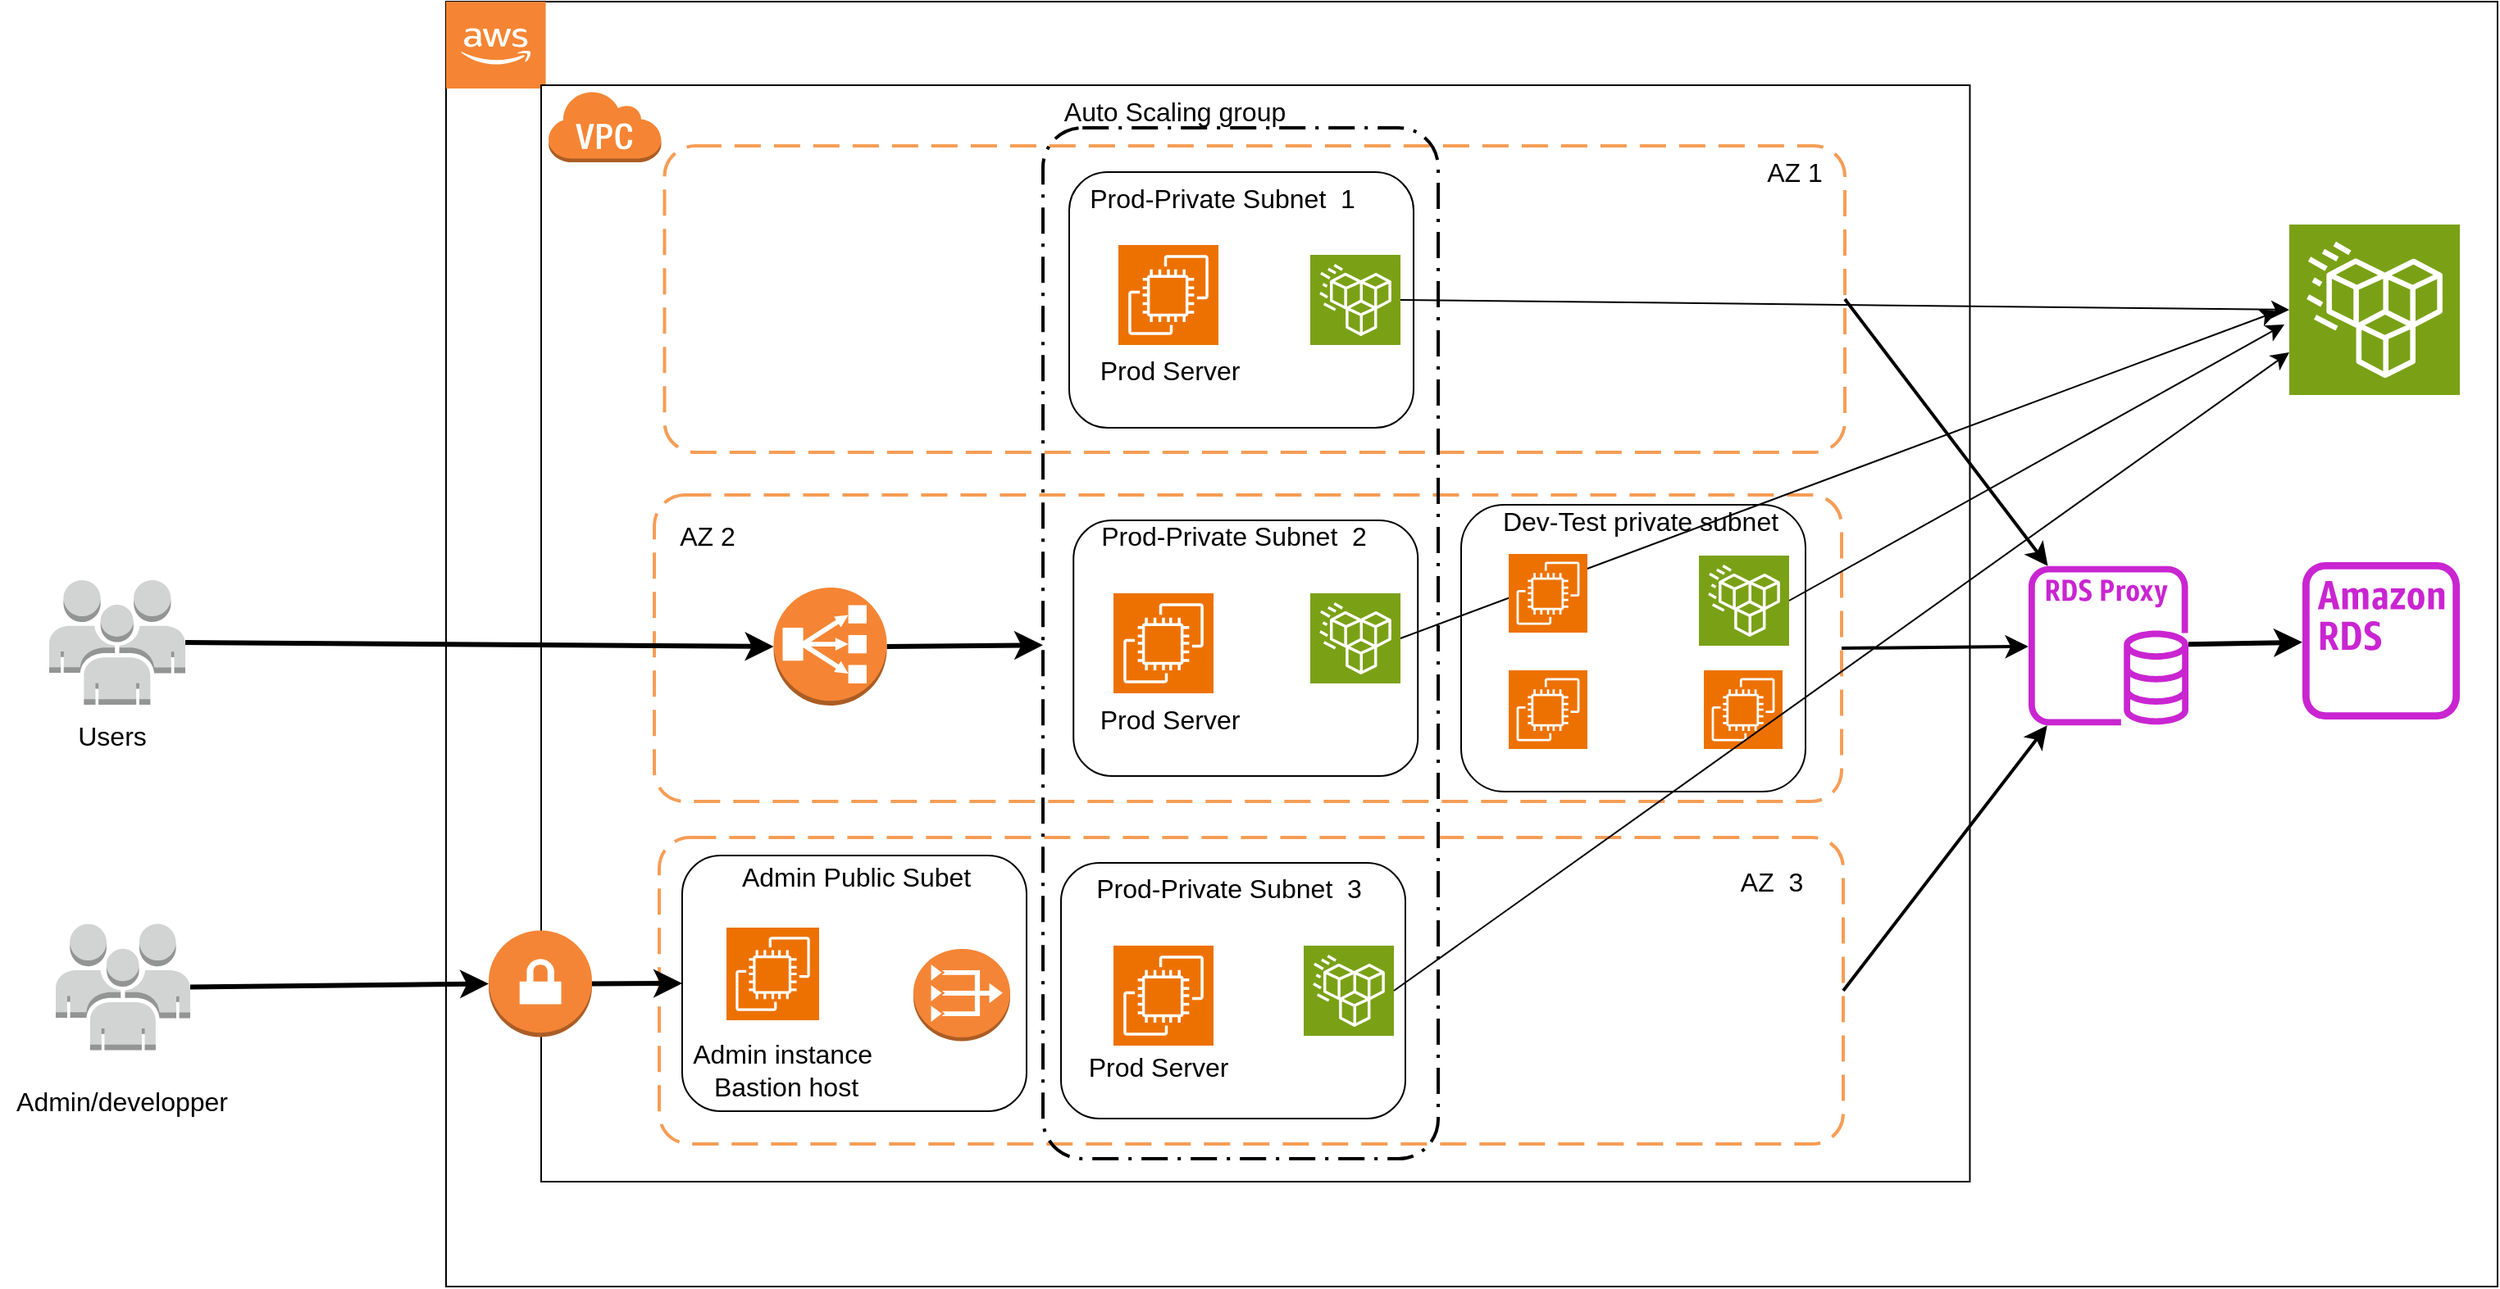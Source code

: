 <mxfile version="22.1.2" type="device">
  <diagram name="Page-1" id="CwY89t2_n0_SQyX8OJzq">
    <mxGraphModel dx="2057" dy="820" grid="0" gridSize="10" guides="1" tooltips="1" connect="1" arrows="1" fold="1" page="0" pageScale="1" pageWidth="827" pageHeight="1169" math="0" shadow="0">
      <root>
        <mxCell id="0" />
        <mxCell id="1" parent="0" />
        <mxCell id="4jzTTjrjdmEIiYbNlr1m-20" value="" style="group" vertex="1" connectable="0" parent="1">
          <mxGeometry x="-464" y="204" width="1251" height="784" as="geometry" />
        </mxCell>
        <mxCell id="4jzTTjrjdmEIiYbNlr1m-8" value="" style="rounded=0;whiteSpace=wrap;html=1;fontSize=16;" vertex="1" parent="4jzTTjrjdmEIiYbNlr1m-20">
          <mxGeometry width="1251" height="784" as="geometry" />
        </mxCell>
        <mxCell id="4jzTTjrjdmEIiYbNlr1m-9" value="" style="outlineConnect=0;dashed=0;verticalLabelPosition=bottom;verticalAlign=top;align=center;html=1;shape=mxgraph.aws3.cloud_2;fillColor=#F58534;gradientColor=none;fontSize=16;" vertex="1" parent="4jzTTjrjdmEIiYbNlr1m-20">
          <mxGeometry width="60.773" height="53" as="geometry" />
        </mxCell>
        <mxCell id="4jzTTjrjdmEIiYbNlr1m-26" value="" style="group" vertex="1" connectable="0" parent="4jzTTjrjdmEIiYbNlr1m-20">
          <mxGeometry x="62" y="54" width="871.23" height="669" as="geometry" />
        </mxCell>
        <mxCell id="4jzTTjrjdmEIiYbNlr1m-21" value="" style="rounded=0;whiteSpace=wrap;html=1;fontSize=16;" vertex="1" parent="4jzTTjrjdmEIiYbNlr1m-26">
          <mxGeometry x="-4" y="-3" width="871.23" height="669" as="geometry" />
        </mxCell>
        <mxCell id="4jzTTjrjdmEIiYbNlr1m-22" value="" style="outlineConnect=0;dashed=0;verticalLabelPosition=bottom;verticalAlign=top;align=center;html=1;shape=mxgraph.aws3.virtual_private_cloud;fillColor=#F58534;gradientColor=none;fontSize=16;" vertex="1" parent="4jzTTjrjdmEIiYbNlr1m-26">
          <mxGeometry width="69.23" height="44" as="geometry" />
        </mxCell>
        <mxCell id="4jzTTjrjdmEIiYbNlr1m-27" value="" style="rounded=1;arcSize=10;dashed=1;strokeColor=#F59D56;fillColor=none;gradientColor=none;dashPattern=8 4;strokeWidth=2;fontSize=16;" vertex="1" parent="4jzTTjrjdmEIiYbNlr1m-26">
          <mxGeometry x="65" y="247" width="724" height="187" as="geometry" />
        </mxCell>
        <mxCell id="4jzTTjrjdmEIiYbNlr1m-30" value="" style="rounded=1;arcSize=10;dashed=1;strokeColor=#F59D56;fillColor=none;gradientColor=none;dashPattern=8 4;strokeWidth=2;fontSize=16;" vertex="1" parent="4jzTTjrjdmEIiYbNlr1m-26">
          <mxGeometry x="71.23" y="34" width="719.77" height="187" as="geometry" />
        </mxCell>
        <mxCell id="4jzTTjrjdmEIiYbNlr1m-31" value="" style="rounded=1;arcSize=10;dashed=1;strokeColor=#F59D56;fillColor=none;gradientColor=none;dashPattern=8 4;strokeWidth=2;fontSize=16;" vertex="1" parent="4jzTTjrjdmEIiYbNlr1m-26">
          <mxGeometry x="68" y="456" width="722" height="187" as="geometry" />
        </mxCell>
        <mxCell id="4jzTTjrjdmEIiYbNlr1m-36" value="" style="rounded=1;whiteSpace=wrap;html=1;fontSize=16;" vertex="1" parent="4jzTTjrjdmEIiYbNlr1m-26">
          <mxGeometry x="82" y="467" width="210" height="156" as="geometry" />
        </mxCell>
        <mxCell id="4jzTTjrjdmEIiYbNlr1m-37" value="" style="rounded=1;whiteSpace=wrap;html=1;fontSize=16;" vertex="1" parent="4jzTTjrjdmEIiYbNlr1m-26">
          <mxGeometry x="318" y="50" width="210" height="156" as="geometry" />
        </mxCell>
        <mxCell id="4jzTTjrjdmEIiYbNlr1m-38" value="" style="rounded=1;whiteSpace=wrap;html=1;fontSize=16;" vertex="1" parent="4jzTTjrjdmEIiYbNlr1m-26">
          <mxGeometry x="557" y="253" width="210" height="175" as="geometry" />
        </mxCell>
        <mxCell id="4jzTTjrjdmEIiYbNlr1m-39" value="" style="rounded=1;whiteSpace=wrap;html=1;fontSize=16;" vertex="1" parent="4jzTTjrjdmEIiYbNlr1m-26">
          <mxGeometry x="313" y="471.5" width="210" height="156" as="geometry" />
        </mxCell>
        <mxCell id="4jzTTjrjdmEIiYbNlr1m-41" value="" style="rounded=1;whiteSpace=wrap;html=1;fontSize=16;" vertex="1" parent="4jzTTjrjdmEIiYbNlr1m-26">
          <mxGeometry x="320.61" y="262.5" width="210" height="156" as="geometry" />
        </mxCell>
        <mxCell id="4jzTTjrjdmEIiYbNlr1m-44" value="" style="rounded=1;arcSize=10;dashed=1;fillColor=none;gradientColor=none;dashPattern=8 3 1 3;strokeWidth=2;fontSize=16;" vertex="1" parent="4jzTTjrjdmEIiYbNlr1m-26">
          <mxGeometry x="302" y="23" width="241" height="629" as="geometry" />
        </mxCell>
        <mxCell id="4jzTTjrjdmEIiYbNlr1m-78" style="edgeStyle=none;curved=1;rounded=0;orthogonalLoop=1;jettySize=auto;html=1;exitX=1;exitY=0.5;exitDx=0;exitDy=0;exitPerimeter=0;fontSize=12;startSize=8;endSize=8;strokeWidth=3;" edge="1" parent="4jzTTjrjdmEIiYbNlr1m-26" source="4jzTTjrjdmEIiYbNlr1m-45" target="4jzTTjrjdmEIiYbNlr1m-44">
          <mxGeometry relative="1" as="geometry" />
        </mxCell>
        <mxCell id="4jzTTjrjdmEIiYbNlr1m-47" value="" style="sketch=0;points=[[0,0,0],[0.25,0,0],[0.5,0,0],[0.75,0,0],[1,0,0],[0,1,0],[0.25,1,0],[0.5,1,0],[0.75,1,0],[1,1,0],[0,0.25,0],[0,0.5,0],[0,0.75,0],[1,0.25,0],[1,0.5,0],[1,0.75,0]];outlineConnect=0;fontColor=#232F3E;fillColor=#7AA116;strokeColor=#ffffff;dashed=0;verticalLabelPosition=bottom;verticalAlign=top;align=center;html=1;fontSize=12;fontStyle=0;aspect=fixed;shape=mxgraph.aws4.resourceIcon;resIcon=mxgraph.aws4.efs_standard;" vertex="1" parent="4jzTTjrjdmEIiYbNlr1m-26">
          <mxGeometry x="465" y="100.5" width="55" height="55" as="geometry" />
        </mxCell>
        <mxCell id="4jzTTjrjdmEIiYbNlr1m-120" style="edgeStyle=none;curved=1;rounded=0;orthogonalLoop=1;jettySize=auto;html=1;exitX=1;exitY=0.5;exitDx=0;exitDy=0;exitPerimeter=0;fontSize=12;startSize=8;endSize=8;" edge="1" parent="4jzTTjrjdmEIiYbNlr1m-26" source="4jzTTjrjdmEIiYbNlr1m-48">
          <mxGeometry relative="1" as="geometry">
            <mxPoint x="1055" y="134.857" as="targetPoint" />
          </mxGeometry>
        </mxCell>
        <mxCell id="4jzTTjrjdmEIiYbNlr1m-48" value="" style="sketch=0;points=[[0,0,0],[0.25,0,0],[0.5,0,0],[0.75,0,0],[1,0,0],[0,1,0],[0.25,1,0],[0.5,1,0],[0.75,1,0],[1,1,0],[0,0.25,0],[0,0.5,0],[0,0.75,0],[1,0.25,0],[1,0.5,0],[1,0.75,0]];outlineConnect=0;fontColor=#232F3E;fillColor=#7AA116;strokeColor=#ffffff;dashed=0;verticalLabelPosition=bottom;verticalAlign=top;align=center;html=1;fontSize=12;fontStyle=0;aspect=fixed;shape=mxgraph.aws4.resourceIcon;resIcon=mxgraph.aws4.efs_standard;" vertex="1" parent="4jzTTjrjdmEIiYbNlr1m-26">
          <mxGeometry x="465" y="307" width="55" height="55" as="geometry" />
        </mxCell>
        <mxCell id="4jzTTjrjdmEIiYbNlr1m-49" value="" style="sketch=0;points=[[0,0,0],[0.25,0,0],[0.5,0,0],[0.75,0,0],[1,0,0],[0,1,0],[0.25,1,0],[0.5,1,0],[0.75,1,0],[1,1,0],[0,0.25,0],[0,0.5,0],[0,0.75,0],[1,0.25,0],[1,0.5,0],[1,0.75,0]];outlineConnect=0;fontColor=#232F3E;fillColor=#7AA116;strokeColor=#ffffff;dashed=0;verticalLabelPosition=bottom;verticalAlign=top;align=center;html=1;fontSize=12;fontStyle=0;aspect=fixed;shape=mxgraph.aws4.resourceIcon;resIcon=mxgraph.aws4.efs_standard;" vertex="1" parent="4jzTTjrjdmEIiYbNlr1m-26">
          <mxGeometry x="461" y="522" width="55" height="55" as="geometry" />
        </mxCell>
        <mxCell id="4jzTTjrjdmEIiYbNlr1m-66" value="" style="sketch=0;points=[[0,0,0],[0.25,0,0],[0.5,0,0],[0.75,0,0],[1,0,0],[0,1,0],[0.25,1,0],[0.5,1,0],[0.75,1,0],[1,1,0],[0,0.25,0],[0,0.5,0],[0,0.75,0],[1,0.25,0],[1,0.5,0],[1,0.75,0]];outlineConnect=0;fontColor=#232F3E;fillColor=#7AA116;strokeColor=#ffffff;dashed=0;verticalLabelPosition=bottom;verticalAlign=top;align=center;html=1;fontSize=12;fontStyle=0;aspect=fixed;shape=mxgraph.aws4.resourceIcon;resIcon=mxgraph.aws4.efs_standard;" vertex="1" parent="4jzTTjrjdmEIiYbNlr1m-26">
          <mxGeometry x="702" y="284" width="55" height="55" as="geometry" />
        </mxCell>
        <mxCell id="4jzTTjrjdmEIiYbNlr1m-80" value="" style="sketch=0;points=[[0,0,0],[0.25,0,0],[0.5,0,0],[0.75,0,0],[1,0,0],[0,1,0],[0.25,1,0],[0.5,1,0],[0.75,1,0],[1,1,0],[0,0.25,0],[0,0.5,0],[0,0.75,0],[1,0.25,0],[1,0.5,0],[1,0.75,0]];outlineConnect=0;fontColor=#232F3E;fillColor=#ED7100;strokeColor=#ffffff;dashed=0;verticalLabelPosition=bottom;verticalAlign=top;align=center;html=1;fontSize=12;fontStyle=0;aspect=fixed;shape=mxgraph.aws4.resourceIcon;resIcon=mxgraph.aws4.ec2;" vertex="1" parent="4jzTTjrjdmEIiYbNlr1m-26">
          <mxGeometry x="109" y="511" width="56.5" height="56.5" as="geometry" />
        </mxCell>
        <mxCell id="4jzTTjrjdmEIiYbNlr1m-81" value="" style="sketch=0;points=[[0,0,0],[0.25,0,0],[0.5,0,0],[0.75,0,0],[1,0,0],[0,1,0],[0.25,1,0],[0.5,1,0],[0.75,1,0],[1,1,0],[0,0.25,0],[0,0.5,0],[0,0.75,0],[1,0.25,0],[1,0.5,0],[1,0.75,0]];outlineConnect=0;fontColor=#232F3E;fillColor=#ED7100;strokeColor=#ffffff;dashed=0;verticalLabelPosition=bottom;verticalAlign=top;align=center;html=1;fontSize=12;fontStyle=0;aspect=fixed;shape=mxgraph.aws4.resourceIcon;resIcon=mxgraph.aws4.ec2;" vertex="1" parent="4jzTTjrjdmEIiYbNlr1m-26">
          <mxGeometry x="348" y="94.5" width="61" height="61" as="geometry" />
        </mxCell>
        <mxCell id="4jzTTjrjdmEIiYbNlr1m-82" value="" style="sketch=0;points=[[0,0,0],[0.25,0,0],[0.5,0,0],[0.75,0,0],[1,0,0],[0,1,0],[0.25,1,0],[0.5,1,0],[0.75,1,0],[1,1,0],[0,0.25,0],[0,0.5,0],[0,0.75,0],[1,0.25,0],[1,0.5,0],[1,0.75,0]];outlineConnect=0;fontColor=#232F3E;fillColor=#ED7100;strokeColor=#ffffff;dashed=0;verticalLabelPosition=bottom;verticalAlign=top;align=center;html=1;fontSize=12;fontStyle=0;aspect=fixed;shape=mxgraph.aws4.resourceIcon;resIcon=mxgraph.aws4.ec2;" vertex="1" parent="4jzTTjrjdmEIiYbNlr1m-26">
          <mxGeometry x="345" y="307" width="61" height="61" as="geometry" />
        </mxCell>
        <mxCell id="4jzTTjrjdmEIiYbNlr1m-83" value="" style="sketch=0;points=[[0,0,0],[0.25,0,0],[0.5,0,0],[0.75,0,0],[1,0,0],[0,1,0],[0.25,1,0],[0.5,1,0],[0.75,1,0],[1,1,0],[0,0.25,0],[0,0.5,0],[0,0.75,0],[1,0.25,0],[1,0.5,0],[1,0.75,0]];outlineConnect=0;fontColor=#232F3E;fillColor=#ED7100;strokeColor=#ffffff;dashed=0;verticalLabelPosition=bottom;verticalAlign=top;align=center;html=1;fontSize=12;fontStyle=0;aspect=fixed;shape=mxgraph.aws4.resourceIcon;resIcon=mxgraph.aws4.ec2;" vertex="1" parent="4jzTTjrjdmEIiYbNlr1m-26">
          <mxGeometry x="345" y="522" width="61" height="61" as="geometry" />
        </mxCell>
        <mxCell id="4jzTTjrjdmEIiYbNlr1m-84" value="" style="sketch=0;points=[[0,0,0],[0.25,0,0],[0.5,0,0],[0.75,0,0],[1,0,0],[0,1,0],[0.25,1,0],[0.5,1,0],[0.75,1,0],[1,1,0],[0,0.25,0],[0,0.5,0],[0,0.75,0],[1,0.25,0],[1,0.5,0],[1,0.75,0]];outlineConnect=0;fontColor=#232F3E;fillColor=#ED7100;strokeColor=#ffffff;dashed=0;verticalLabelPosition=bottom;verticalAlign=top;align=center;html=1;fontSize=12;fontStyle=0;aspect=fixed;shape=mxgraph.aws4.resourceIcon;resIcon=mxgraph.aws4.ec2;" vertex="1" parent="4jzTTjrjdmEIiYbNlr1m-26">
          <mxGeometry x="586" y="283" width="48" height="48" as="geometry" />
        </mxCell>
        <mxCell id="4jzTTjrjdmEIiYbNlr1m-85" value="" style="sketch=0;points=[[0,0,0],[0.25,0,0],[0.5,0,0],[0.75,0,0],[1,0,0],[0,1,0],[0.25,1,0],[0.5,1,0],[0.75,1,0],[1,1,0],[0,0.25,0],[0,0.5,0],[0,0.75,0],[1,0.25,0],[1,0.5,0],[1,0.75,0]];outlineConnect=0;fontColor=#232F3E;fillColor=#ED7100;strokeColor=#ffffff;dashed=0;verticalLabelPosition=bottom;verticalAlign=top;align=center;html=1;fontSize=12;fontStyle=0;aspect=fixed;shape=mxgraph.aws4.resourceIcon;resIcon=mxgraph.aws4.ec2;" vertex="1" parent="4jzTTjrjdmEIiYbNlr1m-26">
          <mxGeometry x="586" y="354" width="48" height="48" as="geometry" />
        </mxCell>
        <mxCell id="4jzTTjrjdmEIiYbNlr1m-86" value="" style="sketch=0;points=[[0,0,0],[0.25,0,0],[0.5,0,0],[0.75,0,0],[1,0,0],[0,1,0],[0.25,1,0],[0.5,1,0],[0.75,1,0],[1,1,0],[0,0.25,0],[0,0.5,0],[0,0.75,0],[1,0.25,0],[1,0.5,0],[1,0.75,0]];outlineConnect=0;fontColor=#232F3E;fillColor=#ED7100;strokeColor=#ffffff;dashed=0;verticalLabelPosition=bottom;verticalAlign=top;align=center;html=1;fontSize=12;fontStyle=0;aspect=fixed;shape=mxgraph.aws4.resourceIcon;resIcon=mxgraph.aws4.ec2;" vertex="1" parent="4jzTTjrjdmEIiYbNlr1m-26">
          <mxGeometry x="705" y="354" width="48" height="48" as="geometry" />
        </mxCell>
        <mxCell id="4jzTTjrjdmEIiYbNlr1m-93" style="edgeStyle=none;curved=1;rounded=0;orthogonalLoop=1;jettySize=auto;html=1;exitX=1;exitY=0.5;exitDx=0;exitDy=0;exitPerimeter=0;entryX=0;entryY=0.5;entryDx=0;entryDy=0;fontSize=12;startSize=8;endSize=8;strokeWidth=3;" edge="1" parent="4jzTTjrjdmEIiYbNlr1m-26" source="4jzTTjrjdmEIiYbNlr1m-87" target="4jzTTjrjdmEIiYbNlr1m-36">
          <mxGeometry relative="1" as="geometry" />
        </mxCell>
        <mxCell id="4jzTTjrjdmEIiYbNlr1m-87" value="" style="outlineConnect=0;dashed=0;verticalLabelPosition=bottom;verticalAlign=top;align=center;html=1;shape=mxgraph.aws3.vpn_gateway;fillColor=#F58536;gradientColor=none;fontSize=16;" vertex="1" parent="4jzTTjrjdmEIiYbNlr1m-26">
          <mxGeometry x="-36" y="512.75" width="63" height="65" as="geometry" />
        </mxCell>
        <mxCell id="4jzTTjrjdmEIiYbNlr1m-97" value="Admin instance&amp;nbsp;&lt;br&gt;Bastion host" style="text;html=1;align=center;verticalAlign=middle;resizable=0;points=[];autosize=1;strokeColor=none;fillColor=none;fontSize=16;" vertex="1" parent="4jzTTjrjdmEIiYbNlr1m-26">
          <mxGeometry x="79" y="573" width="132" height="50" as="geometry" />
        </mxCell>
        <mxCell id="4jzTTjrjdmEIiYbNlr1m-98" value="" style="outlineConnect=0;dashed=0;verticalLabelPosition=bottom;verticalAlign=top;align=center;html=1;shape=mxgraph.aws3.vpc_nat_gateway;fillColor=#F58536;gradientColor=none;fontSize=16;" vertex="1" parent="4jzTTjrjdmEIiYbNlr1m-26">
          <mxGeometry x="223" y="524" width="59" height="56.25" as="geometry" />
        </mxCell>
        <mxCell id="4jzTTjrjdmEIiYbNlr1m-99" value="Prod Server" style="text;html=1;align=center;verticalAlign=middle;resizable=0;points=[];autosize=1;strokeColor=none;fillColor=none;fontSize=16;" vertex="1" parent="4jzTTjrjdmEIiYbNlr1m-26">
          <mxGeometry x="327.5" y="155.5" width="103" height="31" as="geometry" />
        </mxCell>
        <mxCell id="4jzTTjrjdmEIiYbNlr1m-100" value="Prod Server" style="text;html=1;align=center;verticalAlign=middle;resizable=0;points=[];autosize=1;strokeColor=none;fillColor=none;fontSize=16;" vertex="1" parent="4jzTTjrjdmEIiYbNlr1m-26">
          <mxGeometry x="327.5" y="368" width="103" height="31" as="geometry" />
        </mxCell>
        <mxCell id="4jzTTjrjdmEIiYbNlr1m-101" value="Prod Server" style="text;html=1;align=center;verticalAlign=middle;resizable=0;points=[];autosize=1;strokeColor=none;fillColor=none;fontSize=16;" vertex="1" parent="4jzTTjrjdmEIiYbNlr1m-26">
          <mxGeometry x="320.61" y="580.25" width="103" height="31" as="geometry" />
        </mxCell>
        <mxCell id="4jzTTjrjdmEIiYbNlr1m-102" value="Auto Scaling group" style="text;html=1;align=center;verticalAlign=middle;resizable=0;points=[];autosize=1;strokeColor=none;fillColor=none;fontSize=16;" vertex="1" parent="4jzTTjrjdmEIiYbNlr1m-26">
          <mxGeometry x="305" y="-3" width="153" height="31" as="geometry" />
        </mxCell>
        <mxCell id="4jzTTjrjdmEIiYbNlr1m-103" value="AZ 1" style="text;html=1;align=center;verticalAlign=middle;resizable=0;points=[];autosize=1;strokeColor=none;fillColor=none;fontSize=16;" vertex="1" parent="4jzTTjrjdmEIiYbNlr1m-26">
          <mxGeometry x="734" y="34" width="52" height="31" as="geometry" />
        </mxCell>
        <mxCell id="4jzTTjrjdmEIiYbNlr1m-107" value="AZ 2" style="text;html=1;align=center;verticalAlign=middle;resizable=0;points=[];autosize=1;strokeColor=none;fillColor=none;fontSize=16;" vertex="1" parent="4jzTTjrjdmEIiYbNlr1m-26">
          <mxGeometry x="71.23" y="256" width="52" height="31" as="geometry" />
        </mxCell>
        <mxCell id="4jzTTjrjdmEIiYbNlr1m-108" value="AZ&amp;nbsp; 3" style="text;html=1;align=center;verticalAlign=middle;resizable=0;points=[];autosize=1;strokeColor=none;fillColor=none;fontSize=16;" vertex="1" parent="4jzTTjrjdmEIiYbNlr1m-26">
          <mxGeometry x="718" y="467" width="56" height="31" as="geometry" />
        </mxCell>
        <mxCell id="4jzTTjrjdmEIiYbNlr1m-45" value="" style="outlineConnect=0;dashed=0;verticalLabelPosition=bottom;verticalAlign=top;align=center;html=1;shape=mxgraph.aws3.classic_load_balancer;fillColor=#F58534;gradientColor=none;fontSize=16;" vertex="1" parent="4jzTTjrjdmEIiYbNlr1m-26">
          <mxGeometry x="137.77" y="303.5" width="69" height="72" as="geometry" />
        </mxCell>
        <mxCell id="4jzTTjrjdmEIiYbNlr1m-110" value="Prod-Private Subnet&amp;nbsp; 1" style="text;html=1;align=center;verticalAlign=middle;resizable=0;points=[];autosize=1;strokeColor=none;fillColor=none;fontSize=16;" vertex="1" parent="4jzTTjrjdmEIiYbNlr1m-26">
          <mxGeometry x="320.61" y="50" width="180" height="31" as="geometry" />
        </mxCell>
        <mxCell id="4jzTTjrjdmEIiYbNlr1m-114" value="Prod-Private Subnet&amp;nbsp; 2" style="text;html=1;align=center;verticalAlign=middle;resizable=0;points=[];autosize=1;strokeColor=none;fillColor=none;fontSize=16;" vertex="1" parent="4jzTTjrjdmEIiYbNlr1m-26">
          <mxGeometry x="327.5" y="256" width="180" height="31" as="geometry" />
        </mxCell>
        <mxCell id="4jzTTjrjdmEIiYbNlr1m-115" value="Prod-Private Subnet&amp;nbsp; 3" style="text;html=1;align=center;verticalAlign=middle;resizable=0;points=[];autosize=1;strokeColor=none;fillColor=none;fontSize=16;" vertex="1" parent="4jzTTjrjdmEIiYbNlr1m-26">
          <mxGeometry x="325" y="471.5" width="180" height="31" as="geometry" />
        </mxCell>
        <mxCell id="4jzTTjrjdmEIiYbNlr1m-109" value="Admin Public Subet&amp;nbsp;" style="text;html=1;align=center;verticalAlign=middle;resizable=0;points=[];autosize=1;strokeColor=none;fillColor=none;fontSize=16;" vertex="1" parent="4jzTTjrjdmEIiYbNlr1m-26">
          <mxGeometry x="109" y="464" width="162" height="31" as="geometry" />
        </mxCell>
        <mxCell id="4jzTTjrjdmEIiYbNlr1m-117" value="Dev-Test private subnet" style="text;html=1;align=center;verticalAlign=middle;resizable=0;points=[];autosize=1;strokeColor=none;fillColor=none;fontSize=16;" vertex="1" parent="4jzTTjrjdmEIiYbNlr1m-26">
          <mxGeometry x="573" y="247" width="186" height="31" as="geometry" />
        </mxCell>
        <mxCell id="4jzTTjrjdmEIiYbNlr1m-72" value="" style="sketch=0;outlineConnect=0;fontColor=#232F3E;gradientColor=none;fillColor=#C925D1;strokeColor=none;dashed=0;verticalLabelPosition=bottom;verticalAlign=top;align=center;html=1;fontSize=12;fontStyle=0;aspect=fixed;pointerEvents=1;shape=mxgraph.aws4.rds_instance_alt;" vertex="1" parent="4jzTTjrjdmEIiYbNlr1m-20">
          <mxGeometry x="1132" y="342" width="96" height="96" as="geometry" />
        </mxCell>
        <mxCell id="4jzTTjrjdmEIiYbNlr1m-74" value="" style="edgeStyle=none;curved=1;rounded=0;orthogonalLoop=1;jettySize=auto;html=1;fontSize=12;startSize=8;endSize=8;strokeWidth=3;" edge="1" parent="4jzTTjrjdmEIiYbNlr1m-20" source="4jzTTjrjdmEIiYbNlr1m-73" target="4jzTTjrjdmEIiYbNlr1m-72">
          <mxGeometry relative="1" as="geometry" />
        </mxCell>
        <mxCell id="4jzTTjrjdmEIiYbNlr1m-73" value="" style="sketch=0;outlineConnect=0;fontColor=#232F3E;gradientColor=none;fillColor=#C925D1;strokeColor=none;dashed=0;verticalLabelPosition=bottom;verticalAlign=top;align=center;html=1;fontSize=12;fontStyle=0;aspect=fixed;pointerEvents=1;shape=mxgraph.aws4.rds_proxy;" vertex="1" parent="4jzTTjrjdmEIiYbNlr1m-20">
          <mxGeometry x="965" y="344.25" width="97.5" height="97.5" as="geometry" />
        </mxCell>
        <mxCell id="4jzTTjrjdmEIiYbNlr1m-75" style="edgeStyle=none;curved=1;rounded=0;orthogonalLoop=1;jettySize=auto;html=1;exitX=1;exitY=0.5;exitDx=0;exitDy=0;fontSize=12;startSize=8;endSize=8;strokeWidth=2;" edge="1" parent="4jzTTjrjdmEIiYbNlr1m-20" source="4jzTTjrjdmEIiYbNlr1m-30" target="4jzTTjrjdmEIiYbNlr1m-73">
          <mxGeometry relative="1" as="geometry" />
        </mxCell>
        <mxCell id="4jzTTjrjdmEIiYbNlr1m-76" style="edgeStyle=none;curved=1;rounded=0;orthogonalLoop=1;jettySize=auto;html=1;exitX=1;exitY=0.5;exitDx=0;exitDy=0;fontSize=12;startSize=8;endSize=8;strokeWidth=2;" edge="1" parent="4jzTTjrjdmEIiYbNlr1m-20" source="4jzTTjrjdmEIiYbNlr1m-31" target="4jzTTjrjdmEIiYbNlr1m-73">
          <mxGeometry relative="1" as="geometry" />
        </mxCell>
        <mxCell id="4jzTTjrjdmEIiYbNlr1m-77" style="edgeStyle=none;curved=1;rounded=0;orthogonalLoop=1;jettySize=auto;html=1;exitX=1;exitY=0.5;exitDx=0;exitDy=0;fontSize=12;startSize=8;endSize=8;strokeWidth=2;" edge="1" parent="4jzTTjrjdmEIiYbNlr1m-20" source="4jzTTjrjdmEIiYbNlr1m-27" target="4jzTTjrjdmEIiYbNlr1m-73">
          <mxGeometry relative="1" as="geometry" />
        </mxCell>
        <mxCell id="4jzTTjrjdmEIiYbNlr1m-94" value="" style="sketch=0;points=[[0,0,0],[0.25,0,0],[0.5,0,0],[0.75,0,0],[1,0,0],[0,1,0],[0.25,1,0],[0.5,1,0],[0.75,1,0],[1,1,0],[0,0.25,0],[0,0.5,0],[0,0.75,0],[1,0.25,0],[1,0.5,0],[1,0.75,0]];outlineConnect=0;fontColor=#232F3E;fillColor=#7AA116;strokeColor=#ffffff;dashed=0;verticalLabelPosition=bottom;verticalAlign=top;align=center;html=1;fontSize=12;fontStyle=0;aspect=fixed;shape=mxgraph.aws4.resourceIcon;resIcon=mxgraph.aws4.efs_standard;" vertex="1" parent="4jzTTjrjdmEIiYbNlr1m-20">
          <mxGeometry x="1124" y="136" width="104" height="104" as="geometry" />
        </mxCell>
        <mxCell id="4jzTTjrjdmEIiYbNlr1m-118" style="edgeStyle=none;curved=1;rounded=0;orthogonalLoop=1;jettySize=auto;html=1;exitX=1;exitY=0.5;exitDx=0;exitDy=0;exitPerimeter=0;fontSize=12;startSize=8;endSize=8;" edge="1" parent="4jzTTjrjdmEIiYbNlr1m-20" source="4jzTTjrjdmEIiYbNlr1m-66">
          <mxGeometry relative="1" as="geometry">
            <mxPoint x="1121" y="197" as="targetPoint" />
          </mxGeometry>
        </mxCell>
        <mxCell id="4jzTTjrjdmEIiYbNlr1m-119" style="edgeStyle=none;curved=1;rounded=0;orthogonalLoop=1;jettySize=auto;html=1;exitX=1;exitY=0.5;exitDx=0;exitDy=0;exitPerimeter=0;entryX=0;entryY=0.5;entryDx=0;entryDy=0;entryPerimeter=0;fontSize=12;startSize=8;endSize=8;" edge="1" parent="4jzTTjrjdmEIiYbNlr1m-20" source="4jzTTjrjdmEIiYbNlr1m-47" target="4jzTTjrjdmEIiYbNlr1m-94">
          <mxGeometry relative="1" as="geometry" />
        </mxCell>
        <mxCell id="4jzTTjrjdmEIiYbNlr1m-121" style="edgeStyle=none;curved=1;rounded=0;orthogonalLoop=1;jettySize=auto;html=1;exitX=1;exitY=0.5;exitDx=0;exitDy=0;exitPerimeter=0;entryX=0;entryY=0.75;entryDx=0;entryDy=0;entryPerimeter=0;fontSize=12;startSize=8;endSize=8;" edge="1" parent="4jzTTjrjdmEIiYbNlr1m-20" source="4jzTTjrjdmEIiYbNlr1m-49" target="4jzTTjrjdmEIiYbNlr1m-94">
          <mxGeometry relative="1" as="geometry" />
        </mxCell>
        <mxCell id="4jzTTjrjdmEIiYbNlr1m-46" value="" style="outlineConnect=0;dashed=0;verticalLabelPosition=bottom;verticalAlign=top;align=center;html=1;shape=mxgraph.aws3.users;fillColor=#D2D3D3;gradientColor=none;fontSize=16;strokeWidth=6;" vertex="1" parent="1">
          <mxGeometry x="-706" y="557" width="83" height="76" as="geometry" />
        </mxCell>
        <mxCell id="4jzTTjrjdmEIiYbNlr1m-79" style="edgeStyle=none;curved=1;rounded=0;orthogonalLoop=1;jettySize=auto;html=1;exitX=1;exitY=0.5;exitDx=0;exitDy=0;exitPerimeter=0;entryX=0;entryY=0.5;entryDx=0;entryDy=0;entryPerimeter=0;fontSize=12;startSize=8;endSize=8;strokeWidth=3;" edge="1" parent="1" source="4jzTTjrjdmEIiYbNlr1m-46" target="4jzTTjrjdmEIiYbNlr1m-45">
          <mxGeometry relative="1" as="geometry" />
        </mxCell>
        <mxCell id="4jzTTjrjdmEIiYbNlr1m-91" value="" style="outlineConnect=0;dashed=0;verticalLabelPosition=bottom;verticalAlign=top;align=center;html=1;shape=mxgraph.aws3.users;fillColor=#D2D3D3;gradientColor=none;fontSize=16;" vertex="1" parent="1">
          <mxGeometry x="-702" y="766.75" width="82" height="77" as="geometry" />
        </mxCell>
        <mxCell id="4jzTTjrjdmEIiYbNlr1m-92" style="edgeStyle=none;curved=1;rounded=0;orthogonalLoop=1;jettySize=auto;html=1;exitX=1;exitY=0.5;exitDx=0;exitDy=0;exitPerimeter=0;entryX=0;entryY=0.5;entryDx=0;entryDy=0;entryPerimeter=0;fontSize=12;startSize=8;endSize=8;strokeWidth=3;" edge="1" parent="1" source="4jzTTjrjdmEIiYbNlr1m-91" target="4jzTTjrjdmEIiYbNlr1m-87">
          <mxGeometry relative="1" as="geometry" />
        </mxCell>
        <mxCell id="4jzTTjrjdmEIiYbNlr1m-95" value="Users" style="text;html=1;align=center;verticalAlign=middle;resizable=0;points=[];autosize=1;strokeColor=none;fillColor=none;fontSize=16;" vertex="1" parent="1">
          <mxGeometry x="-698" y="636" width="60" height="31" as="geometry" />
        </mxCell>
        <mxCell id="4jzTTjrjdmEIiYbNlr1m-96" value="Admin/developper" style="text;html=1;align=center;verticalAlign=middle;resizable=0;points=[];autosize=1;strokeColor=none;fillColor=none;fontSize=16;" vertex="1" parent="1">
          <mxGeometry x="-736" y="859" width="147" height="31" as="geometry" />
        </mxCell>
      </root>
    </mxGraphModel>
  </diagram>
</mxfile>
